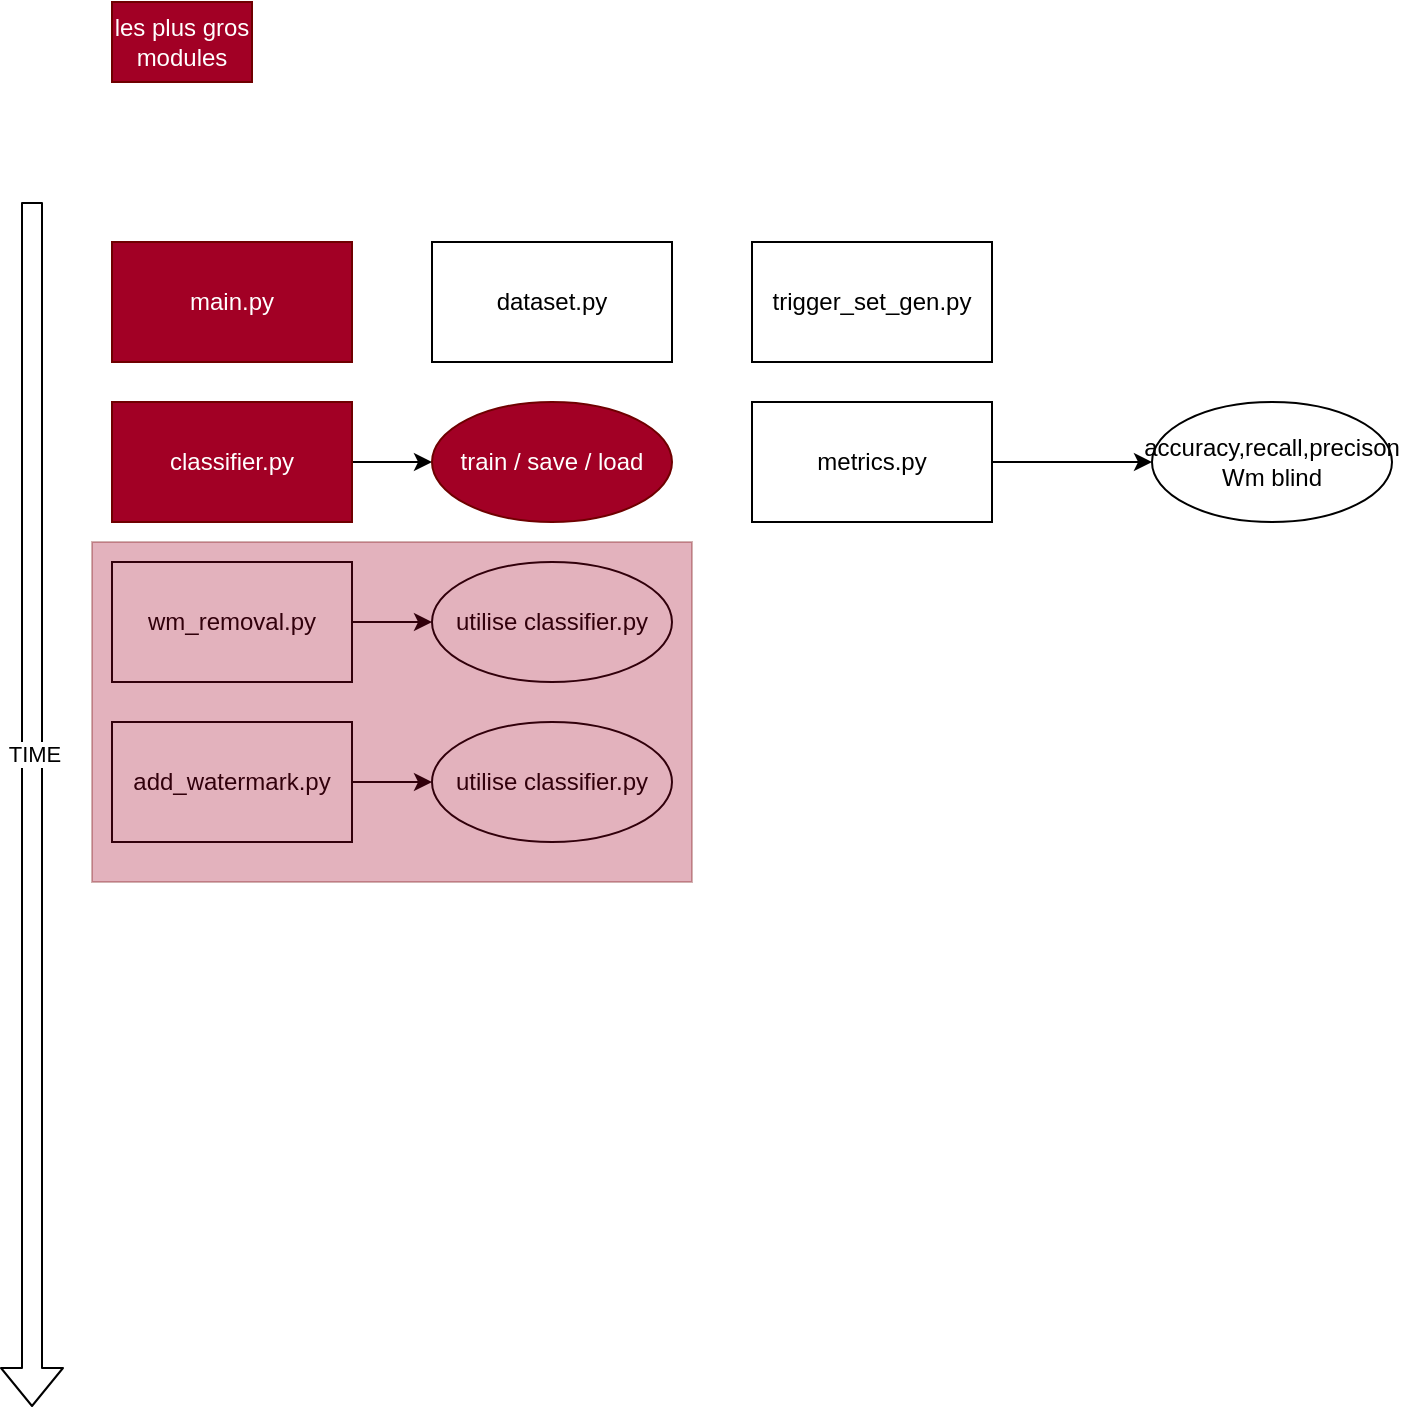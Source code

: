 <mxfile>
    <diagram id="WR0ObqXP6aZtpYeJShDP" name="all modules ">
        <mxGraphModel dx="839" dy="1603" grid="1" gridSize="10" guides="1" tooltips="1" connect="1" arrows="1" fold="1" page="1" pageScale="1" pageWidth="827" pageHeight="1169" math="0" shadow="0">
            <root>
                <mxCell id="rHv4roNPQmTXi6uVHW9a-0"/>
                <mxCell id="rHv4roNPQmTXi6uVHW9a-1" parent="rHv4roNPQmTXi6uVHW9a-0"/>
                <mxCell id="mi6ufLt7Jp8KVkmAymLU-6" value="" style="edgeStyle=none;html=1;" parent="rHv4roNPQmTXi6uVHW9a-1" source="3xj4Mi7buVi-y4vBwMNA-3" target="mi6ufLt7Jp8KVkmAymLU-5" edge="1">
                    <mxGeometry relative="1" as="geometry"/>
                </mxCell>
                <mxCell id="3xj4Mi7buVi-y4vBwMNA-3" value="wm_removal.py" style="rounded=0;whiteSpace=wrap;html=1;" parent="rHv4roNPQmTXi6uVHW9a-1" vertex="1">
                    <mxGeometry x="80" y="180" width="120" height="60" as="geometry"/>
                </mxCell>
                <mxCell id="mi6ufLt7Jp8KVkmAymLU-1" value="" style="edgeStyle=none;html=1;" parent="rHv4roNPQmTXi6uVHW9a-1" source="3xj4Mi7buVi-y4vBwMNA-4" target="mi6ufLt7Jp8KVkmAymLU-0" edge="1">
                    <mxGeometry relative="1" as="geometry"/>
                </mxCell>
                <mxCell id="3xj4Mi7buVi-y4vBwMNA-4" value="metrics.py" style="rounded=0;whiteSpace=wrap;html=1;" parent="rHv4roNPQmTXi6uVHW9a-1" vertex="1">
                    <mxGeometry x="400" y="100" width="120" height="60" as="geometry"/>
                </mxCell>
                <mxCell id="mi6ufLt7Jp8KVkmAymLU-3" value="" style="edgeStyle=none;html=1;" parent="rHv4roNPQmTXi6uVHW9a-1" source="3xj4Mi7buVi-y4vBwMNA-5" target="mi6ufLt7Jp8KVkmAymLU-2" edge="1">
                    <mxGeometry relative="1" as="geometry"/>
                </mxCell>
                <mxCell id="3xj4Mi7buVi-y4vBwMNA-5" value="classifier.py" style="rounded=0;whiteSpace=wrap;html=1;fillColor=#a20025;fontColor=#ffffff;strokeColor=#6F0000;" parent="rHv4roNPQmTXi6uVHW9a-1" vertex="1">
                    <mxGeometry x="80" y="100" width="120" height="60" as="geometry"/>
                </mxCell>
                <mxCell id="3xj4Mi7buVi-y4vBwMNA-6" value="trigger_set_gen.py" style="rounded=0;whiteSpace=wrap;html=1;" parent="rHv4roNPQmTXi6uVHW9a-1" vertex="1">
                    <mxGeometry x="400" y="20" width="120" height="60" as="geometry"/>
                </mxCell>
                <mxCell id="3xj4Mi7buVi-y4vBwMNA-7" value="dataset.py" style="rounded=0;whiteSpace=wrap;html=1;" parent="rHv4roNPQmTXi6uVHW9a-1" vertex="1">
                    <mxGeometry x="240" y="20" width="120" height="60" as="geometry"/>
                </mxCell>
                <mxCell id="3xj4Mi7buVi-y4vBwMNA-8" value="main.py" style="rounded=0;whiteSpace=wrap;html=1;fillColor=#a20025;fontColor=#ffffff;strokeColor=#6F0000;" parent="rHv4roNPQmTXi6uVHW9a-1" vertex="1">
                    <mxGeometry x="80" y="20" width="120" height="60" as="geometry"/>
                </mxCell>
                <mxCell id="3xj4Mi7buVi-y4vBwMNA-9" value="" style="shape=flexArrow;endArrow=classic;html=1;" parent="rHv4roNPQmTXi6uVHW9a-1" edge="1">
                    <mxGeometry width="50" height="50" relative="1" as="geometry">
                        <mxPoint x="40" as="sourcePoint"/>
                        <mxPoint x="40" y="602.5" as="targetPoint"/>
                    </mxGeometry>
                </mxCell>
                <mxCell id="3xj4Mi7buVi-y4vBwMNA-10" value="TIME" style="edgeLabel;html=1;align=center;verticalAlign=middle;resizable=0;points=[];" parent="3xj4Mi7buVi-y4vBwMNA-9" vertex="1" connectable="0">
                    <mxGeometry x="-0.084" y="1" relative="1" as="geometry">
                        <mxPoint as="offset"/>
                    </mxGeometry>
                </mxCell>
                <mxCell id="mi6ufLt7Jp8KVkmAymLU-0" value="accuracy,recall,precison&lt;br&gt;Wm blind" style="ellipse;whiteSpace=wrap;html=1;rounded=0;" parent="rHv4roNPQmTXi6uVHW9a-1" vertex="1">
                    <mxGeometry x="600" y="100" width="120" height="60" as="geometry"/>
                </mxCell>
                <mxCell id="mi6ufLt7Jp8KVkmAymLU-2" value="train / save / load" style="ellipse;whiteSpace=wrap;html=1;fillColor=#a20025;strokeColor=#6F0000;fontColor=#ffffff;rounded=0;" parent="rHv4roNPQmTXi6uVHW9a-1" vertex="1">
                    <mxGeometry x="240" y="100" width="120" height="60" as="geometry"/>
                </mxCell>
                <mxCell id="mi6ufLt7Jp8KVkmAymLU-4" value="les plus gros modules" style="rounded=0;whiteSpace=wrap;html=1;fillColor=#a20025;fontColor=#ffffff;strokeColor=#6F0000;" parent="rHv4roNPQmTXi6uVHW9a-1" vertex="1">
                    <mxGeometry x="80" y="-100" width="70" height="40" as="geometry"/>
                </mxCell>
                <mxCell id="mi6ufLt7Jp8KVkmAymLU-5" value="utilise classifier.py" style="ellipse;whiteSpace=wrap;html=1;rounded=0;" parent="rHv4roNPQmTXi6uVHW9a-1" vertex="1">
                    <mxGeometry x="240" y="180" width="120" height="60" as="geometry"/>
                </mxCell>
                <mxCell id="mi6ufLt7Jp8KVkmAymLU-7" value="" style="edgeStyle=none;html=1;" parent="rHv4roNPQmTXi6uVHW9a-1" source="mi6ufLt7Jp8KVkmAymLU-8" target="mi6ufLt7Jp8KVkmAymLU-9" edge="1">
                    <mxGeometry relative="1" as="geometry"/>
                </mxCell>
                <mxCell id="mi6ufLt7Jp8KVkmAymLU-8" value="add_watermark.py" style="rounded=0;whiteSpace=wrap;html=1;" parent="rHv4roNPQmTXi6uVHW9a-1" vertex="1">
                    <mxGeometry x="80" y="260" width="120" height="60" as="geometry"/>
                </mxCell>
                <mxCell id="mi6ufLt7Jp8KVkmAymLU-9" value="utilise classifier.py" style="ellipse;whiteSpace=wrap;html=1;rounded=0;" parent="rHv4roNPQmTXi6uVHW9a-1" vertex="1">
                    <mxGeometry x="240" y="260" width="120" height="60" as="geometry"/>
                </mxCell>
                <mxCell id="AzqAd9TrAlj95JftpkCh-0" value="" style="rounded=0;whiteSpace=wrap;html=1;fillColor=#a20025;fontColor=#ffffff;strokeColor=#6F0000;opacity=30;" vertex="1" parent="rHv4roNPQmTXi6uVHW9a-1">
                    <mxGeometry x="70" y="170" width="300" height="170" as="geometry"/>
                </mxCell>
            </root>
        </mxGraphModel>
    </diagram>
    <diagram id="xEc6FxT3LsrSwKHamJ3u" name="main automata ">
        <mxGraphModel dx="671" dy="347" grid="1" gridSize="10" guides="1" tooltips="1" connect="1" arrows="1" fold="1" page="1" pageScale="1" pageWidth="827" pageHeight="1169" math="0" shadow="0">
            <root>
                <mxCell id="CAGpj0laClkHIxfo-RfI-0"/>
                <mxCell id="CAGpj0laClkHIxfo-RfI-1" parent="CAGpj0laClkHIxfo-RfI-0"/>
                <mxCell id="v2Jw0w8_lKJc6QblX5nT-2" value="" style="edgeStyle=none;html=1;" parent="CAGpj0laClkHIxfo-RfI-1" source="v2Jw0w8_lKJc6QblX5nT-0" target="v2Jw0w8_lKJc6QblX5nT-1" edge="1">
                    <mxGeometry relative="1" as="geometry"/>
                </mxCell>
                <mxCell id="v2Jw0w8_lKJc6QblX5nT-4" value="" style="edgeStyle=none;html=1;" parent="CAGpj0laClkHIxfo-RfI-1" source="v2Jw0w8_lKJc6QblX5nT-0" target="v2Jw0w8_lKJc6QblX5nT-3" edge="1">
                    <mxGeometry relative="1" as="geometry"/>
                </mxCell>
                <mxCell id="v2Jw0w8_lKJc6QblX5nT-0" value="start" style="rounded=0;whiteSpace=wrap;html=1;" parent="CAGpj0laClkHIxfo-RfI-1" vertex="1">
                    <mxGeometry x="260" y="30" width="120" height="60" as="geometry"/>
                </mxCell>
                <mxCell id="v2Jw0w8_lKJc6QblX5nT-6" style="edgeStyle=none;html=1;exitX=0.5;exitY=1;exitDx=0;exitDy=0;entryX=0.25;entryY=0;entryDx=0;entryDy=0;" parent="CAGpj0laClkHIxfo-RfI-1" source="v2Jw0w8_lKJc6QblX5nT-1" target="6xx2wgNng2PTZuW_z59i-4" edge="1">
                    <mxGeometry relative="1" as="geometry">
                        <mxPoint x="260" y="325" as="targetPoint"/>
                    </mxGeometry>
                </mxCell>
                <mxCell id="v2Jw0w8_lKJc6QblX5nT-1" value="saved model" style="rounded=0;whiteSpace=wrap;html=1;" parent="CAGpj0laClkHIxfo-RfI-1" vertex="1">
                    <mxGeometry x="120" y="180" width="120" height="60" as="geometry"/>
                </mxCell>
                <mxCell id="6xx2wgNng2PTZuW_z59i-3" style="edgeStyle=none;html=1;exitX=0.5;exitY=1;exitDx=0;exitDy=0;entryX=0.75;entryY=0;entryDx=0;entryDy=0;" parent="CAGpj0laClkHIxfo-RfI-1" source="v2Jw0w8_lKJc6QblX5nT-3" target="6xx2wgNng2PTZuW_z59i-4" edge="1">
                    <mxGeometry relative="1" as="geometry">
                        <mxPoint x="380" y="325" as="targetPoint"/>
                    </mxGeometry>
                </mxCell>
                <mxCell id="v2Jw0w8_lKJc6QblX5nT-3" value="train model" style="rounded=0;whiteSpace=wrap;html=1;" parent="CAGpj0laClkHIxfo-RfI-1" vertex="1">
                    <mxGeometry x="400" y="180" width="120" height="60" as="geometry"/>
                </mxCell>
                <mxCell id="6xx2wgNng2PTZuW_z59i-0" value="dataset&amp;nbsp;&lt;br&gt;hyperparams&amp;nbsp;" style="shape=note;whiteSpace=wrap;html=1;backgroundOutline=1;darkOpacity=0.05;size=19;" parent="CAGpj0laClkHIxfo-RfI-1" vertex="1">
                    <mxGeometry x="430" y="80" width="50" height="80" as="geometry"/>
                </mxCell>
                <mxCell id="6xx2wgNng2PTZuW_z59i-1" value="model" style="shape=note;whiteSpace=wrap;html=1;backgroundOutline=1;darkOpacity=0.05;size=16;" parent="CAGpj0laClkHIxfo-RfI-1" vertex="1">
                    <mxGeometry x="450" y="390" width="50" height="80" as="geometry"/>
                </mxCell>
                <mxCell id="6xx2wgNng2PTZuW_z59i-2" value="trigger set" style="shape=note;whiteSpace=wrap;html=1;backgroundOutline=1;darkOpacity=0.05;size=16;" parent="CAGpj0laClkHIxfo-RfI-1" vertex="1">
                    <mxGeometry x="510" y="80" width="50" height="80" as="geometry"/>
                </mxCell>
                <mxCell id="6xx2wgNng2PTZuW_z59i-20" style="edgeStyle=none;html=1;exitX=0.5;exitY=1;exitDx=0;exitDy=0;entryX=0.5;entryY=0;entryDx=0;entryDy=0;" parent="CAGpj0laClkHIxfo-RfI-1" source="6xx2wgNng2PTZuW_z59i-4" target="6xx2wgNng2PTZuW_z59i-9" edge="1">
                    <mxGeometry relative="1" as="geometry">
                        <Array as="points">
                            <mxPoint x="320" y="490"/>
                        </Array>
                    </mxGeometry>
                </mxCell>
                <mxCell id="6xx2wgNng2PTZuW_z59i-4" value="Process ( remove WM, add WM, usecases)" style="whiteSpace=wrap;html=1;" parent="CAGpj0laClkHIxfo-RfI-1" vertex="1">
                    <mxGeometry x="260" y="410" width="120" height="60" as="geometry"/>
                </mxCell>
                <mxCell id="6xx2wgNng2PTZuW_z59i-8" value="trigger set" style="shape=note;whiteSpace=wrap;html=1;backgroundOutline=1;darkOpacity=0.05;size=19;" parent="CAGpj0laClkHIxfo-RfI-1" vertex="1">
                    <mxGeometry x="389" y="390" width="50" height="80" as="geometry"/>
                </mxCell>
                <mxCell id="6xx2wgNng2PTZuW_z59i-12" value="" style="edgeStyle=none;html=1;" parent="CAGpj0laClkHIxfo-RfI-1" source="6xx2wgNng2PTZuW_z59i-9" target="6xx2wgNng2PTZuW_z59i-11" edge="1">
                    <mxGeometry relative="1" as="geometry"/>
                </mxCell>
                <mxCell id="6xx2wgNng2PTZuW_z59i-9" value="analysis" style="whiteSpace=wrap;html=1;" parent="CAGpj0laClkHIxfo-RfI-1" vertex="1">
                    <mxGeometry x="260" y="550" width="120" height="60" as="geometry"/>
                </mxCell>
                <mxCell id="6xx2wgNng2PTZuW_z59i-11" value="display results" style="whiteSpace=wrap;html=1;" parent="CAGpj0laClkHIxfo-RfI-1" vertex="1">
                    <mxGeometry x="260" y="730" width="120" height="60" as="geometry"/>
                </mxCell>
                <mxCell id="6xx2wgNng2PTZuW_z59i-15" value="model database&lt;br&gt;retrieve their training data and trigger set type&amp;nbsp;" style="shape=note;whiteSpace=wrap;html=1;backgroundOutline=1;darkOpacity=0.05;" parent="CAGpj0laClkHIxfo-RfI-1" vertex="1">
                    <mxGeometry x="120" y="60" width="90" height="100" as="geometry"/>
                </mxCell>
                <mxCell id="6xx2wgNng2PTZuW_z59i-22" value="analysis&amp;nbsp;&lt;br&gt;queries" style="shape=note;whiteSpace=wrap;html=1;backgroundOutline=1;darkOpacity=0.05;size=16;" parent="CAGpj0laClkHIxfo-RfI-1" vertex="1">
                    <mxGeometry x="410" y="540" width="50" height="80" as="geometry"/>
                </mxCell>
                <mxCell id="_Bg1t6V2xzO7mVa8Ofw8-0" value="results" style="shape=note;whiteSpace=wrap;html=1;backgroundOutline=1;darkOpacity=0.05;size=16;" parent="CAGpj0laClkHIxfo-RfI-1" vertex="1">
                    <mxGeometry x="330" y="640" width="50" height="60" as="geometry"/>
                </mxCell>
            </root>
        </mxGraphModel>
    </diagram>
    <diagram id="Tc42tWGeNGbFLpP5cw0M" name="design">
        <mxGraphModel dx="889" dy="1516" grid="1" gridSize="10" guides="1" tooltips="1" connect="1" arrows="1" fold="1" page="1" pageScale="1" pageWidth="827" pageHeight="1169" math="0" shadow="0">
            <root>
                <mxCell id="0"/>
                <mxCell id="1" parent="0"/>
                <mxCell id="12" value="new.py" style="swimlane;startSize=30;" parent="1" vertex="1">
                    <mxGeometry x="150" y="180" width="380" height="340" as="geometry"/>
                </mxCell>
                <mxCell id="73" style="edgeStyle=none;html=1;exitX=1;exitY=0;exitDx=0;exitDy=27.5;exitPerimeter=0;entryX=0.007;entryY=0.072;entryDx=0;entryDy=0;entryPerimeter=0;" parent="12" source="14" target="17" edge="1">
                    <mxGeometry relative="1" as="geometry"/>
                </mxCell>
                <mxCell id="14" value="data on disk" style="shape=cylinder3;whiteSpace=wrap;html=1;boundedLbl=1;backgroundOutline=1;size=15;fillColor=#1ba1e2;fontColor=#ffffff;strokeColor=#006EAF;" parent="12" vertex="1">
                    <mxGeometry x="20" y="40" width="60" height="80" as="geometry"/>
                </mxCell>
                <mxCell id="17" value="new.func1" style="swimlane;fontStyle=0;childLayout=stackLayout;horizontal=1;startSize=30;horizontalStack=0;resizeParent=1;resizeParentMax=0;resizeLast=0;collapsible=1;marginBottom=0;" parent="12" vertex="1">
                    <mxGeometry x="110" y="40" width="120" height="210" as="geometry">
                        <mxRectangle x="110" y="40" width="80" height="30" as="alternateBounds"/>
                    </mxGeometry>
                </mxCell>
                <mxCell id="18" value="Input :" style="text;strokeColor=none;fillColor=none;align=left;verticalAlign=middle;spacingLeft=4;spacingRight=4;overflow=hidden;points=[[0,0.5],[1,0.5]];portConstraint=eastwest;rotatable=0;" parent="17" vertex="1">
                    <mxGeometry y="30" width="120" height="30" as="geometry"/>
                </mxCell>
                <mxCell id="56" value="#1, int this, list that" style="text;html=1;strokeColor=none;fillColor=none;align=center;verticalAlign=middle;whiteSpace=wrap;rounded=0;" parent="17" vertex="1">
                    <mxGeometry y="60" width="120" height="30" as="geometry"/>
                </mxCell>
                <mxCell id="19" value="Output:" style="text;strokeColor=none;fillColor=none;align=left;verticalAlign=middle;spacingLeft=4;spacingRight=4;overflow=hidden;points=[[0,0.5],[1,0.5]];portConstraint=eastwest;rotatable=0;" parent="17" vertex="1">
                    <mxGeometry y="90" width="120" height="30" as="geometry"/>
                </mxCell>
                <mxCell id="57" value="dict those" style="text;html=1;strokeColor=none;fillColor=none;align=center;verticalAlign=middle;whiteSpace=wrap;rounded=0;" parent="17" vertex="1">
                    <mxGeometry y="120" width="120" height="30" as="geometry"/>
                </mxCell>
                <mxCell id="20" value="Details: " style="text;strokeColor=none;fillColor=none;align=left;verticalAlign=middle;spacingLeft=4;spacingRight=4;overflow=hidden;points=[[0,0.5],[1,0.5]];portConstraint=eastwest;rotatable=0;" parent="17" vertex="1">
                    <mxGeometry y="150" width="120" height="30" as="geometry"/>
                </mxCell>
                <mxCell id="58" value="Blabla" style="text;html=1;strokeColor=none;fillColor=none;align=center;verticalAlign=middle;whiteSpace=wrap;rounded=0;" parent="17" vertex="1">
                    <mxGeometry y="180" width="120" height="30" as="geometry"/>
                </mxCell>
                <mxCell id="60" value="data instanciated" style="shape=cylinder3;whiteSpace=wrap;html=1;boundedLbl=1;backgroundOutline=1;size=15;fillColor=#d80073;fontColor=#ffffff;strokeColor=#A50040;" parent="12" vertex="1">
                    <mxGeometry x="20" y="140" width="60" height="80" as="geometry"/>
                </mxCell>
                <mxCell id="75" value="EXAMPLE&lt;br&gt;PARAMS&lt;br&gt;#1&lt;span style=&quot;color: rgba(0 , 0 , 0 , 0) ; font-family: monospace ; font-size: 0px ; font-weight: 400&quot;&gt;%3CmxGraphModel%3E%3Croot%3E%3CmxCell%20id%3D%220%22%2F%3E%3CmxCell%20id%3D%221%22%20parent%3D%220%22%2F%3E%3CmxCell%20id%3D%222%22%20value%3D%22new.py%22%20style%3D%22swimlane%3BstartSize%3D30%3B%22%20vertex%3D%221%22%20parent%3D%221%22%3E%3CmxGeometry%20x%3D%22160%22%20y%3D%22190%22%20width%3D%22240%22%20height%3D%22250%22%20as%3D%22geometry%22%2F%3E%3C%2FmxCell%3E%3CmxCell%20id%3D%223%22%20value%3D%22data%20on%20disk%22%20style%3D%22shape%3Dcylinder3%3BwhiteSpace%3Dwrap%3Bhtml%3D1%3BboundedLbl%3D1%3BbackgroundOutline%3D1%3Bsize%3D15%3BfillColor%3D%231ba1e2%3BfontColor%3D%23ffffff%3BstrokeColor%3D%23006EAF%3B%22%20vertex%3D%221%22%20parent%3D%222%22%3E%3CmxGeometry%20x%3D%2220%22%20y%3D%2240%22%20width%3D%2260%22%20height%3D%2280%22%20as%3D%22geometry%22%2F%3E%3C%2FmxCell%3E%3CmxCell%20id%3D%224%22%20value%3D%22new.func1%22%20style%3D%22swimlane%3BfontStyle%3D0%3BchildLayout%3DstackLayout%3Bhorizontal%3D1%3BstartSize%3D30%3BhorizontalStack%3D0%3BresizeParent%3D1%3BresizeParentMax%3D0%3BresizeLast%3D0%3Bcollapsible%3D1%3BmarginBottom%3D0%3B%22%20vertex%3D%221%22%20collapsed%3D%221%22%20parent%3D%222%22%3E%3CmxGeometry%20x%3D%22110%22%20y%3D%2240%22%20width%3D%2280%22%20height%3D%2230%22%20as%3D%22geometry%22%3E%3CmxRectangle%20x%3D%22110%22%20y%3D%2240%22%20width%3D%22120%22%20height%3D%22210%22%20as%3D%22alternateBounds%22%2F%3E%3C%2FmxGeometry%3E%3C%2FmxCell%3E%3CmxCell%20id%3D%225%22%20value%3D%22Input%20%3A%22%20style%3D%22text%3BstrokeColor%3Dnone%3BfillColor%3Dnone%3Balign%3Dleft%3BverticalAlign%3Dmiddle%3BspacingLeft%3D4%3BspacingRight%3D4%3Boverflow%3Dhidden%3Bpoints%3D%5B%5B0%2C0.5%5D%2C%5B1%2C0.5%5D%5D%3BportConstraint%3Deastwest%3Brotatable%3D0%3B%22%20vertex%3D%221%22%20parent%3D%224%22%3E%3CmxGeometry%20y%3D%2230%22%20width%3D%2280%22%20height%3D%2230%22%20as%3D%22geometry%22%2F%3E%3C%2FmxCell%3E%3CmxCell%20id%3D%226%22%20value%3D%22Text%22%20style%3D%22text%3Bhtml%3D1%3BstrokeColor%3Dnone%3BfillColor%3Dnone%3Balign%3Dcenter%3BverticalAlign%3Dmiddle%3BwhiteSpace%3Dwrap%3Brounded%3D0%3B%22%20vertex%3D%221%22%20parent%3D%224%22%3E%3CmxGeometry%20y%3D%2260%22%20width%3D%2280%22%20height%3D%2230%22%20as%3D%22geometry%22%2F%3E%3C%2FmxCell%3E%3CmxCell%20id%3D%227%22%20value%3D%22Output%3A%22%20style%3D%22text%3BstrokeColor%3Dnone%3BfillColor%3Dnone%3Balign%3Dleft%3BverticalAlign%3Dmiddle%3BspacingLeft%3D4%3BspacingRight%3D4%3Boverflow%3Dhidden%3Bpoints%3D%5B%5B0%2C0.5%5D%2C%5B1%2C0.5%5D%5D%3BportConstraint%3Deastwest%3Brotatable%3D0%3B%22%20vertex%3D%221%22%20parent%3D%224%22%3E%3CmxGeometry%20y%3D%2290%22%20width%3D%2280%22%20height%3D%2230%22%20as%3D%22geometry%22%2F%3E%3C%2FmxCell%3E%3CmxCell%20id%3D%228%22%20value%3D%22Text%22%20style%3D%22text%3Bhtml%3D1%3BstrokeColor%3Dnone%3BfillColor%3Dnone%3Balign%3Dcenter%3BverticalAlign%3Dmiddle%3BwhiteSpace%3Dwrap%3Brounded%3D0%3B%22%20vertex%3D%221%22%20parent%3D%224%22%3E%3CmxGeometry%20y%3D%22120%22%20width%3D%2280%22%20height%3D%2230%22%20as%3D%22geometry%22%2F%3E%3C%2FmxCell%3E%3CmxCell%20id%3D%229%22%20value%3D%22Details%3A%C2%A0%22%20style%3D%22text%3BstrokeColor%3Dnone%3BfillColor%3Dnone%3Balign%3Dleft%3BverticalAlign%3Dmiddle%3BspacingLeft%3D4%3BspacingRight%3D4%3Boverflow%3Dhidden%3Bpoints%3D%5B%5B0%2C0.5%5D%2C%5B1%2C0.5%5D%5D%3BportConstraint%3Deastwest%3Brotatable%3D0%3B%22%20vertex%3D%221%22%20parent%3D%224%22%3E%3CmxGeometry%20y%3D%22150%22%20width%3D%2280%22%20height%3D%2230%22%20as%3D%22geometry%22%2F%3E%3C%2FmxCell%3E%3CmxCell%20id%3D%2210%22%20value%3D%22Text%22%20style%3D%22text%3Bhtml%3D1%3BstrokeColor%3Dnone%3BfillColor%3Dnone%3Balign%3Dcenter%3BverticalAlign%3Dmiddle%3BwhiteSpace%3Dwrap%3Brounded%3D0%3B%22%20vertex%3D%221%22%20parent%3D%224%22%3E%3CmxGeometry%20y%3D%22180%22%20width%3D%2280%22%20height%3D%2230%22%20as%3D%22geometry%22%2F%3E%3C%2FmxCell%3E%3CmxCell%20id%3D%2211%22%20value%3D%22data%20instanciated%22%20style%3D%22shape%3Dcylinder3%3BwhiteSpace%3Dwrap%3Bhtml%3D1%3BboundedLbl%3D1%3BbackgroundOutline%3D1%3Bsize%3D15%3BfillColor%3D%23d80073%3BfontColor%3D%23ffffff%3BstrokeColor%3D%23A50040%3B%22%20vertex%3D%221%22%20parent%3D%222%22%3E%3CmxGeometry%20x%3D%2220%22%20y%3D%22140%22%20width%3D%2260%22%20height%3D%2280%22%20as%3D%22geometry%22%2F%3E%3C%2FmxCell%3E%3C%2Froot%3E%3C%2FmxGraphModel%3E&lt;/span&gt;" style="shape=note;whiteSpace=wrap;html=1;backgroundOutline=1;darkOpacity=0.05;fillColor=#76608a;strokeColor=#432D57;fontColor=#ffffff;fontStyle=1" parent="12" vertex="1">
                    <mxGeometry x="20" y="230" width="80" height="90" as="geometry"/>
                </mxCell>
                <mxCell id="81" value="new.func2" style="swimlane;fontStyle=0;childLayout=stackLayout;horizontal=1;startSize=30;horizontalStack=0;resizeParent=1;resizeParentMax=0;resizeLast=0;collapsible=1;marginBottom=0;" parent="12" vertex="1">
                    <mxGeometry x="240" y="40" width="120" height="210" as="geometry">
                        <mxRectangle x="110" y="40" width="80" height="30" as="alternateBounds"/>
                    </mxGeometry>
                </mxCell>
                <mxCell id="82" value="Input :" style="text;strokeColor=none;fillColor=none;align=left;verticalAlign=middle;spacingLeft=4;spacingRight=4;overflow=hidden;points=[[0,0.5],[1,0.5]];portConstraint=eastwest;rotatable=0;" parent="81" vertex="1">
                    <mxGeometry y="30" width="120" height="30" as="geometry"/>
                </mxCell>
                <mxCell id="83" value="#1, int this, list that" style="text;html=1;strokeColor=none;fillColor=none;align=center;verticalAlign=middle;whiteSpace=wrap;rounded=0;" parent="81" vertex="1">
                    <mxGeometry y="60" width="120" height="30" as="geometry"/>
                </mxCell>
                <mxCell id="84" value="Output:" style="text;strokeColor=none;fillColor=none;align=left;verticalAlign=middle;spacingLeft=4;spacingRight=4;overflow=hidden;points=[[0,0.5],[1,0.5]];portConstraint=eastwest;rotatable=0;" parent="81" vertex="1">
                    <mxGeometry y="90" width="120" height="30" as="geometry"/>
                </mxCell>
                <mxCell id="85" value="dict those" style="text;html=1;strokeColor=none;fillColor=none;align=center;verticalAlign=middle;whiteSpace=wrap;rounded=0;" parent="81" vertex="1">
                    <mxGeometry y="120" width="120" height="30" as="geometry"/>
                </mxCell>
                <mxCell id="86" value="Details: " style="text;strokeColor=none;fillColor=none;align=left;verticalAlign=middle;spacingLeft=4;spacingRight=4;overflow=hidden;points=[[0,0.5],[1,0.5]];portConstraint=eastwest;rotatable=0;" parent="81" vertex="1">
                    <mxGeometry y="150" width="120" height="30" as="geometry"/>
                </mxCell>
                <mxCell id="87" value="Blabla" style="text;html=1;strokeColor=none;fillColor=none;align=center;verticalAlign=middle;whiteSpace=wrap;rounded=0;" parent="81" vertex="1">
                    <mxGeometry y="180" width="120" height="30" as="geometry"/>
                </mxCell>
                <mxCell id="61" value="new2.py" style="swimlane;startSize=30;" parent="1" vertex="1">
                    <mxGeometry x="720" y="-50" width="240" height="250" as="geometry">
                        <mxRectangle x="570" y="70" width="80" height="30" as="alternateBounds"/>
                    </mxGeometry>
                </mxCell>
                <mxCell id="62" value="data on disk" style="shape=cylinder3;whiteSpace=wrap;html=1;boundedLbl=1;backgroundOutline=1;size=15;fillColor=#1ba1e2;fontColor=#ffffff;strokeColor=#006EAF;" parent="61" vertex="1">
                    <mxGeometry x="20" y="40" width="60" height="80" as="geometry"/>
                </mxCell>
                <mxCell id="63" value="new2.func1" style="swimlane;fontStyle=0;childLayout=stackLayout;horizontal=1;startSize=30;horizontalStack=0;resizeParent=1;resizeParentMax=0;resizeLast=0;collapsible=1;marginBottom=0;" parent="61" vertex="1">
                    <mxGeometry x="110" y="40" width="120" height="210" as="geometry">
                        <mxRectangle x="110" y="40" width="80" height="30" as="alternateBounds"/>
                    </mxGeometry>
                </mxCell>
                <mxCell id="64" value="Input :" style="text;strokeColor=none;fillColor=none;align=left;verticalAlign=middle;spacingLeft=4;spacingRight=4;overflow=hidden;points=[[0,0.5],[1,0.5]];portConstraint=eastwest;rotatable=0;" parent="63" vertex="1">
                    <mxGeometry y="30" width="120" height="30" as="geometry"/>
                </mxCell>
                <mxCell id="65" value="#1, int this, list that" style="text;html=1;strokeColor=none;fillColor=none;align=center;verticalAlign=middle;whiteSpace=wrap;rounded=0;" parent="63" vertex="1">
                    <mxGeometry y="60" width="120" height="30" as="geometry"/>
                </mxCell>
                <mxCell id="66" value="Output:" style="text;strokeColor=none;fillColor=none;align=left;verticalAlign=middle;spacingLeft=4;spacingRight=4;overflow=hidden;points=[[0,0.5],[1,0.5]];portConstraint=eastwest;rotatable=0;" parent="63" vertex="1">
                    <mxGeometry y="90" width="120" height="30" as="geometry"/>
                </mxCell>
                <mxCell id="67" value="dict those" style="text;html=1;strokeColor=none;fillColor=none;align=center;verticalAlign=middle;whiteSpace=wrap;rounded=0;" parent="63" vertex="1">
                    <mxGeometry y="120" width="120" height="30" as="geometry"/>
                </mxCell>
                <mxCell id="68" value="Details: " style="text;strokeColor=none;fillColor=none;align=left;verticalAlign=middle;spacingLeft=4;spacingRight=4;overflow=hidden;points=[[0,0.5],[1,0.5]];portConstraint=eastwest;rotatable=0;" parent="63" vertex="1">
                    <mxGeometry y="150" width="120" height="30" as="geometry"/>
                </mxCell>
                <mxCell id="69" value="Does nothing" style="text;html=1;strokeColor=none;fillColor=none;align=center;verticalAlign=middle;whiteSpace=wrap;rounded=0;" parent="63" vertex="1">
                    <mxGeometry y="180" width="120" height="30" as="geometry"/>
                </mxCell>
                <mxCell id="70" value="data instanciated" style="shape=cylinder3;whiteSpace=wrap;html=1;boundedLbl=1;backgroundOutline=1;size=15;fillColor=#d80073;fontColor=#ffffff;strokeColor=#A50040;" parent="61" vertex="1">
                    <mxGeometry x="20" y="140" width="60" height="80" as="geometry"/>
                </mxCell>
                <mxCell id="72" style="edgeStyle=none;html=1;exitX=1.008;exitY=0.082;exitDx=0;exitDy=0;entryX=0;entryY=0.5;entryDx=0;entryDy=0;exitPerimeter=0;" parent="1" source="17" target="63" edge="1">
                    <mxGeometry relative="1" as="geometry"/>
                </mxCell>
                <mxCell id="74" value="what do i ask ?" style="edgeLabel;html=1;align=center;verticalAlign=middle;resizable=0;points=[];container=0;" parent="72" vertex="1" connectable="0">
                    <mxGeometry x="-0.405" y="1" relative="1" as="geometry">
                        <mxPoint x="42" y="-13" as="offset"/>
                    </mxGeometry>
                </mxCell>
            </root>
        </mxGraphModel>
    </diagram>
</mxfile>